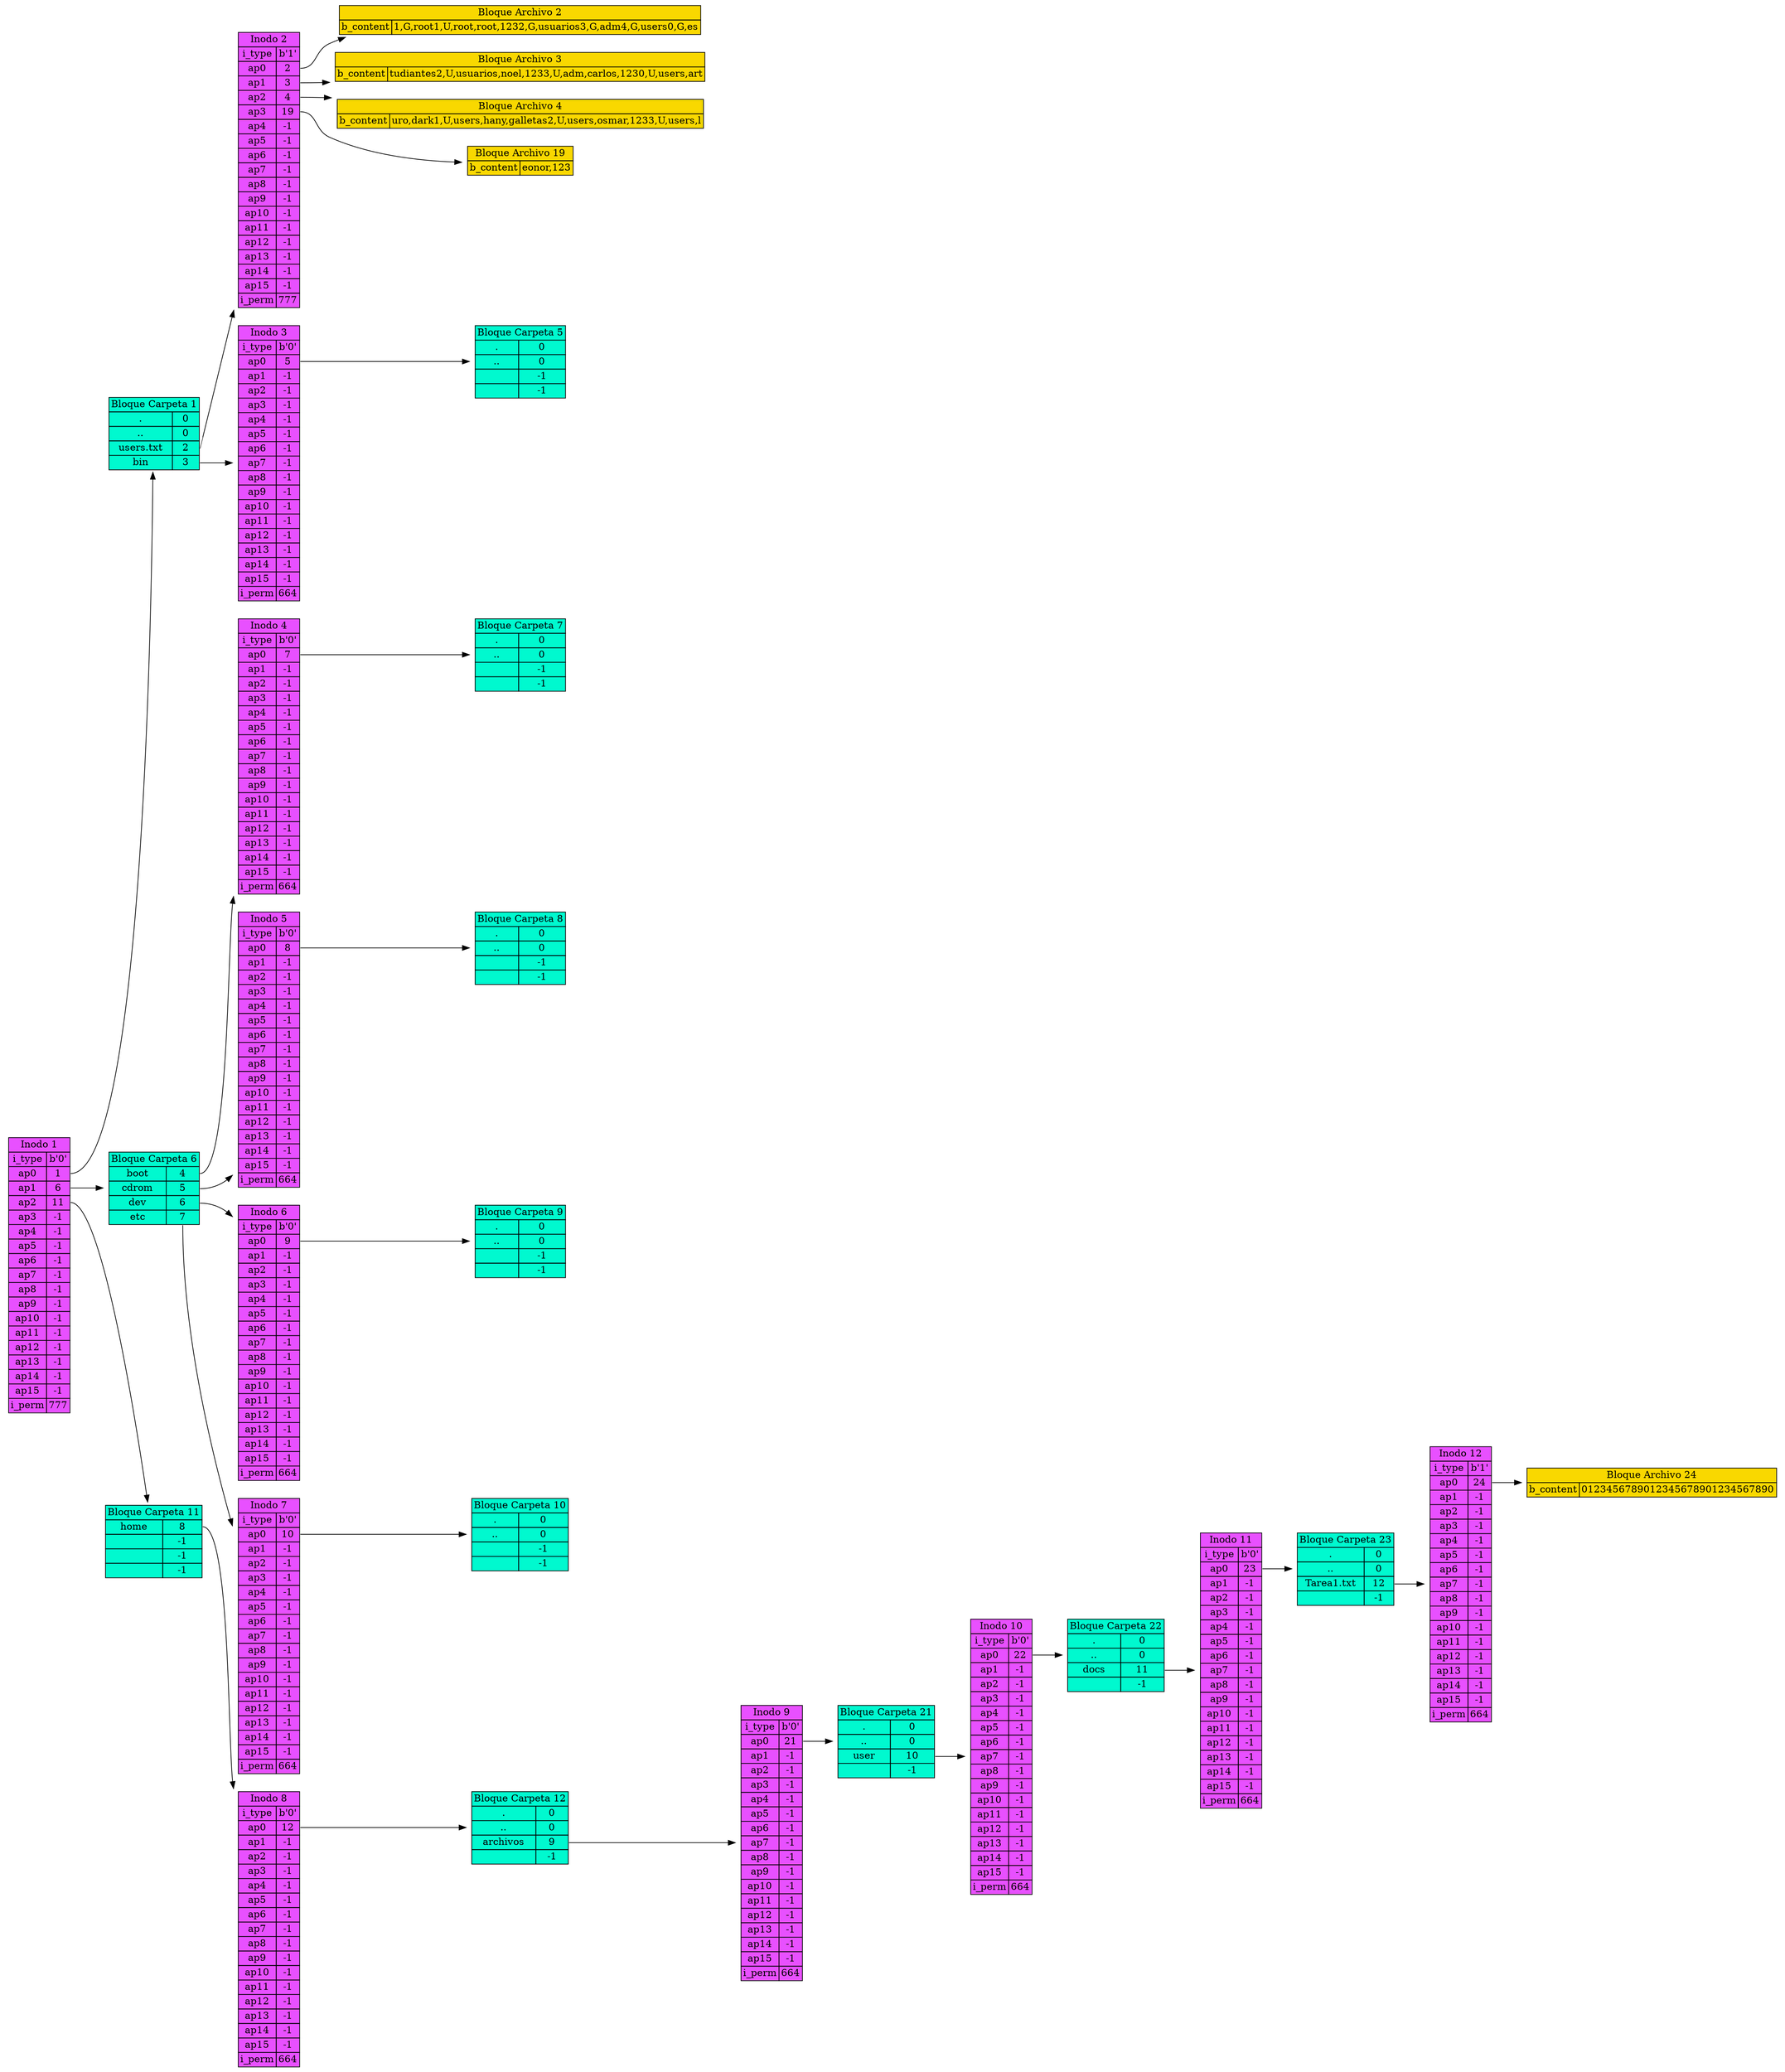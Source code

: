 digraph G{
node[shape=none]
rankdir=LR
inode1[label=<
<table border="0" cellborder="1" cellspacing="0" bgcolor="#E850FF">
<tr><td colspan="2">Inodo 1</td></tr>
<tr><td>i_type</td><td>b'0'</td></tr>
<tr><td>ap0</td><td  port = "cell1">1</td></tr>
<tr><td>ap1</td><td  port = "cell6">6</td></tr>
<tr><td>ap2</td><td  port = "cell11">11</td></tr>
<tr><td>ap3</td><td  port = "cell-1">-1</td></tr>
<tr><td>ap4</td><td  port = "cell-1">-1</td></tr>
<tr><td>ap5</td><td  port = "cell-1">-1</td></tr>
<tr><td>ap6</td><td  port = "cell-1">-1</td></tr>
<tr><td>ap7</td><td  port = "cell-1">-1</td></tr>
<tr><td>ap8</td><td  port = "cell-1">-1</td></tr>
<tr><td>ap9</td><td  port = "cell-1">-1</td></tr>
<tr><td>ap10</td><td  port = "cell-1">-1</td></tr>
<tr><td>ap11</td><td  port = "cell-1">-1</td></tr>
<tr><td>ap12</td><td  port = "cell-1">-1</td></tr>
<tr><td>ap13</td><td  port = "cell-1">-1</td></tr>
<tr><td>ap14</td><td  port = "cell-1">-1</td></tr>
<tr><td>ap15</td><td  port = "cell-1">-1</td></tr>
<tr><td>i_perm</td><td>777</td></tr>
</table>
>]
inode2[label=<
<table border="0" cellborder="1" cellspacing="0" bgcolor="#E850FF">
<tr><td colspan="2">Inodo 2</td></tr>
<tr><td>i_type</td><td>b'1'</td></tr>
<tr><td>ap0</td><td  port = "cell2">2</td></tr>
<tr><td>ap1</td><td  port = "cell3">3</td></tr>
<tr><td>ap2</td><td  port = "cell4">4</td></tr>
<tr><td>ap3</td><td  port = "cell19">19</td></tr>
<tr><td>ap4</td><td  port = "cell-1">-1</td></tr>
<tr><td>ap5</td><td  port = "cell-1">-1</td></tr>
<tr><td>ap6</td><td  port = "cell-1">-1</td></tr>
<tr><td>ap7</td><td  port = "cell-1">-1</td></tr>
<tr><td>ap8</td><td  port = "cell-1">-1</td></tr>
<tr><td>ap9</td><td  port = "cell-1">-1</td></tr>
<tr><td>ap10</td><td  port = "cell-1">-1</td></tr>
<tr><td>ap11</td><td  port = "cell-1">-1</td></tr>
<tr><td>ap12</td><td  port = "cell-1">-1</td></tr>
<tr><td>ap13</td><td  port = "cell-1">-1</td></tr>
<tr><td>ap14</td><td  port = "cell-1">-1</td></tr>
<tr><td>ap15</td><td  port = "cell-1">-1</td></tr>
<tr><td>i_perm</td><td>777</td></tr>
</table>
>]
inode3[label=<
<table border="0" cellborder="1" cellspacing="0" bgcolor="#E850FF">
<tr><td colspan="2">Inodo 3</td></tr>
<tr><td>i_type</td><td>b'0'</td></tr>
<tr><td>ap0</td><td  port = "cell5">5</td></tr>
<tr><td>ap1</td><td  port = "cell-1">-1</td></tr>
<tr><td>ap2</td><td  port = "cell-1">-1</td></tr>
<tr><td>ap3</td><td  port = "cell-1">-1</td></tr>
<tr><td>ap4</td><td  port = "cell-1">-1</td></tr>
<tr><td>ap5</td><td  port = "cell-1">-1</td></tr>
<tr><td>ap6</td><td  port = "cell-1">-1</td></tr>
<tr><td>ap7</td><td  port = "cell-1">-1</td></tr>
<tr><td>ap8</td><td  port = "cell-1">-1</td></tr>
<tr><td>ap9</td><td  port = "cell-1">-1</td></tr>
<tr><td>ap10</td><td  port = "cell-1">-1</td></tr>
<tr><td>ap11</td><td  port = "cell-1">-1</td></tr>
<tr><td>ap12</td><td  port = "cell-1">-1</td></tr>
<tr><td>ap13</td><td  port = "cell-1">-1</td></tr>
<tr><td>ap14</td><td  port = "cell-1">-1</td></tr>
<tr><td>ap15</td><td  port = "cell-1">-1</td></tr>
<tr><td>i_perm</td><td>664</td></tr>
</table>
>]
inode4[label=<
<table border="0" cellborder="1" cellspacing="0" bgcolor="#E850FF">
<tr><td colspan="2">Inodo 4</td></tr>
<tr><td>i_type</td><td>b'0'</td></tr>
<tr><td>ap0</td><td  port = "cell7">7</td></tr>
<tr><td>ap1</td><td  port = "cell-1">-1</td></tr>
<tr><td>ap2</td><td  port = "cell-1">-1</td></tr>
<tr><td>ap3</td><td  port = "cell-1">-1</td></tr>
<tr><td>ap4</td><td  port = "cell-1">-1</td></tr>
<tr><td>ap5</td><td  port = "cell-1">-1</td></tr>
<tr><td>ap6</td><td  port = "cell-1">-1</td></tr>
<tr><td>ap7</td><td  port = "cell-1">-1</td></tr>
<tr><td>ap8</td><td  port = "cell-1">-1</td></tr>
<tr><td>ap9</td><td  port = "cell-1">-1</td></tr>
<tr><td>ap10</td><td  port = "cell-1">-1</td></tr>
<tr><td>ap11</td><td  port = "cell-1">-1</td></tr>
<tr><td>ap12</td><td  port = "cell-1">-1</td></tr>
<tr><td>ap13</td><td  port = "cell-1">-1</td></tr>
<tr><td>ap14</td><td  port = "cell-1">-1</td></tr>
<tr><td>ap15</td><td  port = "cell-1">-1</td></tr>
<tr><td>i_perm</td><td>664</td></tr>
</table>
>]
inode5[label=<
<table border="0" cellborder="1" cellspacing="0" bgcolor="#E850FF">
<tr><td colspan="2">Inodo 5</td></tr>
<tr><td>i_type</td><td>b'0'</td></tr>
<tr><td>ap0</td><td  port = "cell8">8</td></tr>
<tr><td>ap1</td><td  port = "cell-1">-1</td></tr>
<tr><td>ap2</td><td  port = "cell-1">-1</td></tr>
<tr><td>ap3</td><td  port = "cell-1">-1</td></tr>
<tr><td>ap4</td><td  port = "cell-1">-1</td></tr>
<tr><td>ap5</td><td  port = "cell-1">-1</td></tr>
<tr><td>ap6</td><td  port = "cell-1">-1</td></tr>
<tr><td>ap7</td><td  port = "cell-1">-1</td></tr>
<tr><td>ap8</td><td  port = "cell-1">-1</td></tr>
<tr><td>ap9</td><td  port = "cell-1">-1</td></tr>
<tr><td>ap10</td><td  port = "cell-1">-1</td></tr>
<tr><td>ap11</td><td  port = "cell-1">-1</td></tr>
<tr><td>ap12</td><td  port = "cell-1">-1</td></tr>
<tr><td>ap13</td><td  port = "cell-1">-1</td></tr>
<tr><td>ap14</td><td  port = "cell-1">-1</td></tr>
<tr><td>ap15</td><td  port = "cell-1">-1</td></tr>
<tr><td>i_perm</td><td>664</td></tr>
</table>
>]
inode6[label=<
<table border="0" cellborder="1" cellspacing="0" bgcolor="#E850FF">
<tr><td colspan="2">Inodo 6</td></tr>
<tr><td>i_type</td><td>b'0'</td></tr>
<tr><td>ap0</td><td  port = "cell9">9</td></tr>
<tr><td>ap1</td><td  port = "cell-1">-1</td></tr>
<tr><td>ap2</td><td  port = "cell-1">-1</td></tr>
<tr><td>ap3</td><td  port = "cell-1">-1</td></tr>
<tr><td>ap4</td><td  port = "cell-1">-1</td></tr>
<tr><td>ap5</td><td  port = "cell-1">-1</td></tr>
<tr><td>ap6</td><td  port = "cell-1">-1</td></tr>
<tr><td>ap7</td><td  port = "cell-1">-1</td></tr>
<tr><td>ap8</td><td  port = "cell-1">-1</td></tr>
<tr><td>ap9</td><td  port = "cell-1">-1</td></tr>
<tr><td>ap10</td><td  port = "cell-1">-1</td></tr>
<tr><td>ap11</td><td  port = "cell-1">-1</td></tr>
<tr><td>ap12</td><td  port = "cell-1">-1</td></tr>
<tr><td>ap13</td><td  port = "cell-1">-1</td></tr>
<tr><td>ap14</td><td  port = "cell-1">-1</td></tr>
<tr><td>ap15</td><td  port = "cell-1">-1</td></tr>
<tr><td>i_perm</td><td>664</td></tr>
</table>
>]
inode7[label=<
<table border="0" cellborder="1" cellspacing="0" bgcolor="#E850FF">
<tr><td colspan="2">Inodo 7</td></tr>
<tr><td>i_type</td><td>b'0'</td></tr>
<tr><td>ap0</td><td  port = "cell10">10</td></tr>
<tr><td>ap1</td><td  port = "cell-1">-1</td></tr>
<tr><td>ap2</td><td  port = "cell-1">-1</td></tr>
<tr><td>ap3</td><td  port = "cell-1">-1</td></tr>
<tr><td>ap4</td><td  port = "cell-1">-1</td></tr>
<tr><td>ap5</td><td  port = "cell-1">-1</td></tr>
<tr><td>ap6</td><td  port = "cell-1">-1</td></tr>
<tr><td>ap7</td><td  port = "cell-1">-1</td></tr>
<tr><td>ap8</td><td  port = "cell-1">-1</td></tr>
<tr><td>ap9</td><td  port = "cell-1">-1</td></tr>
<tr><td>ap10</td><td  port = "cell-1">-1</td></tr>
<tr><td>ap11</td><td  port = "cell-1">-1</td></tr>
<tr><td>ap12</td><td  port = "cell-1">-1</td></tr>
<tr><td>ap13</td><td  port = "cell-1">-1</td></tr>
<tr><td>ap14</td><td  port = "cell-1">-1</td></tr>
<tr><td>ap15</td><td  port = "cell-1">-1</td></tr>
<tr><td>i_perm</td><td>664</td></tr>
</table>
>]
inode8[label=<
<table border="0" cellborder="1" cellspacing="0" bgcolor="#E850FF">
<tr><td colspan="2">Inodo 8</td></tr>
<tr><td>i_type</td><td>b'0'</td></tr>
<tr><td>ap0</td><td  port = "cell12">12</td></tr>
<tr><td>ap1</td><td  port = "cell-1">-1</td></tr>
<tr><td>ap2</td><td  port = "cell-1">-1</td></tr>
<tr><td>ap3</td><td  port = "cell-1">-1</td></tr>
<tr><td>ap4</td><td  port = "cell-1">-1</td></tr>
<tr><td>ap5</td><td  port = "cell-1">-1</td></tr>
<tr><td>ap6</td><td  port = "cell-1">-1</td></tr>
<tr><td>ap7</td><td  port = "cell-1">-1</td></tr>
<tr><td>ap8</td><td  port = "cell-1">-1</td></tr>
<tr><td>ap9</td><td  port = "cell-1">-1</td></tr>
<tr><td>ap10</td><td  port = "cell-1">-1</td></tr>
<tr><td>ap11</td><td  port = "cell-1">-1</td></tr>
<tr><td>ap12</td><td  port = "cell-1">-1</td></tr>
<tr><td>ap13</td><td  port = "cell-1">-1</td></tr>
<tr><td>ap14</td><td  port = "cell-1">-1</td></tr>
<tr><td>ap15</td><td  port = "cell-1">-1</td></tr>
<tr><td>i_perm</td><td>664</td></tr>
</table>
>]
inode9[label=<
<table border="0" cellborder="1" cellspacing="0" bgcolor="#E850FF">
<tr><td colspan="2">Inodo 9</td></tr>
<tr><td>i_type</td><td>b'0'</td></tr>
<tr><td>ap0</td><td  port = "cell21">21</td></tr>
<tr><td>ap1</td><td  port = "cell-1">-1</td></tr>
<tr><td>ap2</td><td  port = "cell-1">-1</td></tr>
<tr><td>ap3</td><td  port = "cell-1">-1</td></tr>
<tr><td>ap4</td><td  port = "cell-1">-1</td></tr>
<tr><td>ap5</td><td  port = "cell-1">-1</td></tr>
<tr><td>ap6</td><td  port = "cell-1">-1</td></tr>
<tr><td>ap7</td><td  port = "cell-1">-1</td></tr>
<tr><td>ap8</td><td  port = "cell-1">-1</td></tr>
<tr><td>ap9</td><td  port = "cell-1">-1</td></tr>
<tr><td>ap10</td><td  port = "cell-1">-1</td></tr>
<tr><td>ap11</td><td  port = "cell-1">-1</td></tr>
<tr><td>ap12</td><td  port = "cell-1">-1</td></tr>
<tr><td>ap13</td><td  port = "cell-1">-1</td></tr>
<tr><td>ap14</td><td  port = "cell-1">-1</td></tr>
<tr><td>ap15</td><td  port = "cell-1">-1</td></tr>
<tr><td>i_perm</td><td>664</td></tr>
</table>
>]
inode10[label=<
<table border="0" cellborder="1" cellspacing="0" bgcolor="#E850FF">
<tr><td colspan="2">Inodo 10</td></tr>
<tr><td>i_type</td><td>b'0'</td></tr>
<tr><td>ap0</td><td  port = "cell22">22</td></tr>
<tr><td>ap1</td><td  port = "cell-1">-1</td></tr>
<tr><td>ap2</td><td  port = "cell-1">-1</td></tr>
<tr><td>ap3</td><td  port = "cell-1">-1</td></tr>
<tr><td>ap4</td><td  port = "cell-1">-1</td></tr>
<tr><td>ap5</td><td  port = "cell-1">-1</td></tr>
<tr><td>ap6</td><td  port = "cell-1">-1</td></tr>
<tr><td>ap7</td><td  port = "cell-1">-1</td></tr>
<tr><td>ap8</td><td  port = "cell-1">-1</td></tr>
<tr><td>ap9</td><td  port = "cell-1">-1</td></tr>
<tr><td>ap10</td><td  port = "cell-1">-1</td></tr>
<tr><td>ap11</td><td  port = "cell-1">-1</td></tr>
<tr><td>ap12</td><td  port = "cell-1">-1</td></tr>
<tr><td>ap13</td><td  port = "cell-1">-1</td></tr>
<tr><td>ap14</td><td  port = "cell-1">-1</td></tr>
<tr><td>ap15</td><td  port = "cell-1">-1</td></tr>
<tr><td>i_perm</td><td>664</td></tr>
</table>
>]
inode11[label=<
<table border="0" cellborder="1" cellspacing="0" bgcolor="#E850FF">
<tr><td colspan="2">Inodo 11</td></tr>
<tr><td>i_type</td><td>b'0'</td></tr>
<tr><td>ap0</td><td  port = "cell23">23</td></tr>
<tr><td>ap1</td><td  port = "cell-1">-1</td></tr>
<tr><td>ap2</td><td  port = "cell-1">-1</td></tr>
<tr><td>ap3</td><td  port = "cell-1">-1</td></tr>
<tr><td>ap4</td><td  port = "cell-1">-1</td></tr>
<tr><td>ap5</td><td  port = "cell-1">-1</td></tr>
<tr><td>ap6</td><td  port = "cell-1">-1</td></tr>
<tr><td>ap7</td><td  port = "cell-1">-1</td></tr>
<tr><td>ap8</td><td  port = "cell-1">-1</td></tr>
<tr><td>ap9</td><td  port = "cell-1">-1</td></tr>
<tr><td>ap10</td><td  port = "cell-1">-1</td></tr>
<tr><td>ap11</td><td  port = "cell-1">-1</td></tr>
<tr><td>ap12</td><td  port = "cell-1">-1</td></tr>
<tr><td>ap13</td><td  port = "cell-1">-1</td></tr>
<tr><td>ap14</td><td  port = "cell-1">-1</td></tr>
<tr><td>ap15</td><td  port = "cell-1">-1</td></tr>
<tr><td>i_perm</td><td>664</td></tr>
</table>
>]
inode12[label=<
<table border="0" cellborder="1" cellspacing="0" bgcolor="#E850FF">
<tr><td colspan="2">Inodo 12</td></tr>
<tr><td>i_type</td><td>b'1'</td></tr>
<tr><td>ap0</td><td  port = "cell24">24</td></tr>
<tr><td>ap1</td><td  port = "cell-1">-1</td></tr>
<tr><td>ap2</td><td  port = "cell-1">-1</td></tr>
<tr><td>ap3</td><td  port = "cell-1">-1</td></tr>
<tr><td>ap4</td><td  port = "cell-1">-1</td></tr>
<tr><td>ap5</td><td  port = "cell-1">-1</td></tr>
<tr><td>ap6</td><td  port = "cell-1">-1</td></tr>
<tr><td>ap7</td><td  port = "cell-1">-1</td></tr>
<tr><td>ap8</td><td  port = "cell-1">-1</td></tr>
<tr><td>ap9</td><td  port = "cell-1">-1</td></tr>
<tr><td>ap10</td><td  port = "cell-1">-1</td></tr>
<tr><td>ap11</td><td  port = "cell-1">-1</td></tr>
<tr><td>ap12</td><td  port = "cell-1">-1</td></tr>
<tr><td>ap13</td><td  port = "cell-1">-1</td></tr>
<tr><td>ap14</td><td  port = "cell-1">-1</td></tr>
<tr><td>ap15</td><td  port = "cell-1">-1</td></tr>
<tr><td>i_perm</td><td>664</td></tr>
</table>
>]
block1[label=<
<table border="0" cellborder="1" cellspacing="0" bgcolor="#00F9CF">
<tr><td colspan="2">Bloque Carpeta 1</td></tr>
<tr><td>.</td>
<td port = "in0">0</td></tr>
<tr><td>..</td>
<td port = "in0">0</td></tr>
<tr><td>users.txt</td>
<td port = "in2">2</td></tr>
<tr><td>bin</td>
<td port = "in3">3</td></tr>
</table>
>]
block6[label=<
<table border="0" cellborder="1" cellspacing="0" bgcolor="#00F9CF">
<tr><td colspan="2">Bloque Carpeta 6</td></tr>
<tr><td>boot</td>
<td port = "in4">4</td></tr>
<tr><td>cdrom</td>
<td port = "in5">5</td></tr>
<tr><td>dev</td>
<td port = "in6">6</td></tr>
<tr><td>etc</td>
<td port = "in7">7</td></tr>
</table>
>]
block11[label=<
<table border="0" cellborder="1" cellspacing="0" bgcolor="#00F9CF">
<tr><td colspan="2">Bloque Carpeta 11</td></tr>
<tr><td>home</td>
<td port = "in8">8</td></tr>
<tr><td></td>
<td port = "in-1">-1</td></tr>
<tr><td></td>
<td port = "in-1">-1</td></tr>
<tr><td></td>
<td port = "in-1">-1</td></tr>
</table>
>]
block5[label=<
<table border="0" cellborder="1" cellspacing="0" bgcolor="#00F9CF">
<tr><td colspan="2">Bloque Carpeta 5</td></tr>
<tr><td>.</td>
<td port = "in0">0</td></tr>
<tr><td>..</td>
<td port = "in0">0</td></tr>
<tr><td></td>
<td port = "in-1">-1</td></tr>
<tr><td></td>
<td port = "in-1">-1</td></tr>
</table>
>]
block7[label=<
<table border="0" cellborder="1" cellspacing="0" bgcolor="#00F9CF">
<tr><td colspan="2">Bloque Carpeta 7</td></tr>
<tr><td>.</td>
<td port = "in0">0</td></tr>
<tr><td>..</td>
<td port = "in0">0</td></tr>
<tr><td></td>
<td port = "in-1">-1</td></tr>
<tr><td></td>
<td port = "in-1">-1</td></tr>
</table>
>]
block8[label=<
<table border="0" cellborder="1" cellspacing="0" bgcolor="#00F9CF">
<tr><td colspan="2">Bloque Carpeta 8</td></tr>
<tr><td>.</td>
<td port = "in0">0</td></tr>
<tr><td>..</td>
<td port = "in0">0</td></tr>
<tr><td></td>
<td port = "in-1">-1</td></tr>
<tr><td></td>
<td port = "in-1">-1</td></tr>
</table>
>]
block9[label=<
<table border="0" cellborder="1" cellspacing="0" bgcolor="#00F9CF">
<tr><td colspan="2">Bloque Carpeta 9</td></tr>
<tr><td>.</td>
<td port = "in0">0</td></tr>
<tr><td>..</td>
<td port = "in0">0</td></tr>
<tr><td></td>
<td port = "in-1">-1</td></tr>
<tr><td></td>
<td port = "in-1">-1</td></tr>
</table>
>]
block10[label=<
<table border="0" cellborder="1" cellspacing="0" bgcolor="#00F9CF">
<tr><td colspan="2">Bloque Carpeta 10</td></tr>
<tr><td>.</td>
<td port = "in0">0</td></tr>
<tr><td>..</td>
<td port = "in0">0</td></tr>
<tr><td></td>
<td port = "in-1">-1</td></tr>
<tr><td></td>
<td port = "in-1">-1</td></tr>
</table>
>]
block12[label=<
<table border="0" cellborder="1" cellspacing="0" bgcolor="#00F9CF">
<tr><td colspan="2">Bloque Carpeta 12</td></tr>
<tr><td>.</td>
<td port = "in0">0</td></tr>
<tr><td>..</td>
<td port = "in0">0</td></tr>
<tr><td>archivos</td>
<td port = "in9">9</td></tr>
<tr><td></td>
<td port = "in-1">-1</td></tr>
</table>
>]
block21[label=<
<table border="0" cellborder="1" cellspacing="0" bgcolor="#00F9CF">
<tr><td colspan="2">Bloque Carpeta 21</td></tr>
<tr><td>.</td>
<td port = "in0">0</td></tr>
<tr><td>..</td>
<td port = "in0">0</td></tr>
<tr><td>user</td>
<td port = "in10">10</td></tr>
<tr><td></td>
<td port = "in-1">-1</td></tr>
</table>
>]
block22[label=<
<table border="0" cellborder="1" cellspacing="0" bgcolor="#00F9CF">
<tr><td colspan="2">Bloque Carpeta 22</td></tr>
<tr><td>.</td>
<td port = "in0">0</td></tr>
<tr><td>..</td>
<td port = "in0">0</td></tr>
<tr><td>docs</td>
<td port = "in11">11</td></tr>
<tr><td></td>
<td port = "in-1">-1</td></tr>
</table>
>]
block23[label=<
<table border="0" cellborder="1" cellspacing="0" bgcolor="#00F9CF">
<tr><td colspan="2">Bloque Carpeta 23</td></tr>
<tr><td>.</td>
<td port = "in0">0</td></tr>
<tr><td>..</td>
<td port = "in0">0</td></tr>
<tr><td>Tarea1.txt</td>
<td port = "in12">12</td></tr>
<tr><td></td>
<td port = "in-1">-1</td></tr>
</table>
>]
block2[label=<
<table border="0" cellborder="1" cellspacing="0" bgcolor="#F9D800">
<tr><td colspan="2">Bloque Archivo 2</td></tr>
<tr><td>b_content</td><td>1,G,root
1,U,root,root,123
2,G,usuarios
3,G,adm
4,G,users
0,G,es</td></tr>
</table>
>]
block3[label=<
<table border="0" cellborder="1" cellspacing="0" bgcolor="#F9D800">
<tr><td colspan="2">Bloque Archivo 3</td></tr>
<tr><td>b_content</td><td>tudiantes
2,U,usuarios,noel,123
3,U,adm,carlos,123
0,U,users,art</td></tr>
</table>
>]
block4[label=<
<table border="0" cellborder="1" cellspacing="0" bgcolor="#F9D800">
<tr><td colspan="2">Bloque Archivo 4</td></tr>
<tr><td>b_content</td><td>uro,dark
1,U,users,hany,galletas
2,U,users,osmar,123
3,U,users,l</td></tr>
</table>
>]
block19[label=<
<table border="0" cellborder="1" cellspacing="0" bgcolor="#F9D800">
<tr><td colspan="2">Bloque Archivo 19</td></tr>
<tr><td>b_content</td><td>eonor,123
</td></tr>
</table>
>]
block24[label=<
<table border="0" cellborder="1" cellspacing="0" bgcolor="#F9D800">
<tr><td colspan="2">Bloque Archivo 24</td></tr>
<tr><td>b_content</td><td>0123456789012345678901234567890</td></tr>
</table>
>]
inode1:cell1->block1
inode1:cell6->block6
inode1:cell11->block11
inode2:cell2->block2
inode2:cell3->block3
inode2:cell4->block4
inode2:cell19->block19
inode3:cell5->block5
inode4:cell7->block7
inode5:cell8->block8
inode6:cell9->block9
inode7:cell10->block10
inode8:cell12->block12
inode9:cell21->block21
inode10:cell22->block22
inode11:cell23->block23
inode12:cell24->block24
block1:in2->inode2
block1:in3->inode3
block6:in4->inode4
block6:in5->inode5
block6:in6->inode6
block6:in7->inode7
block11:in8->inode8
block12:in9->inode9
block21:in10->inode10
block22:in11->inode11
block23:in12->inode12
}

